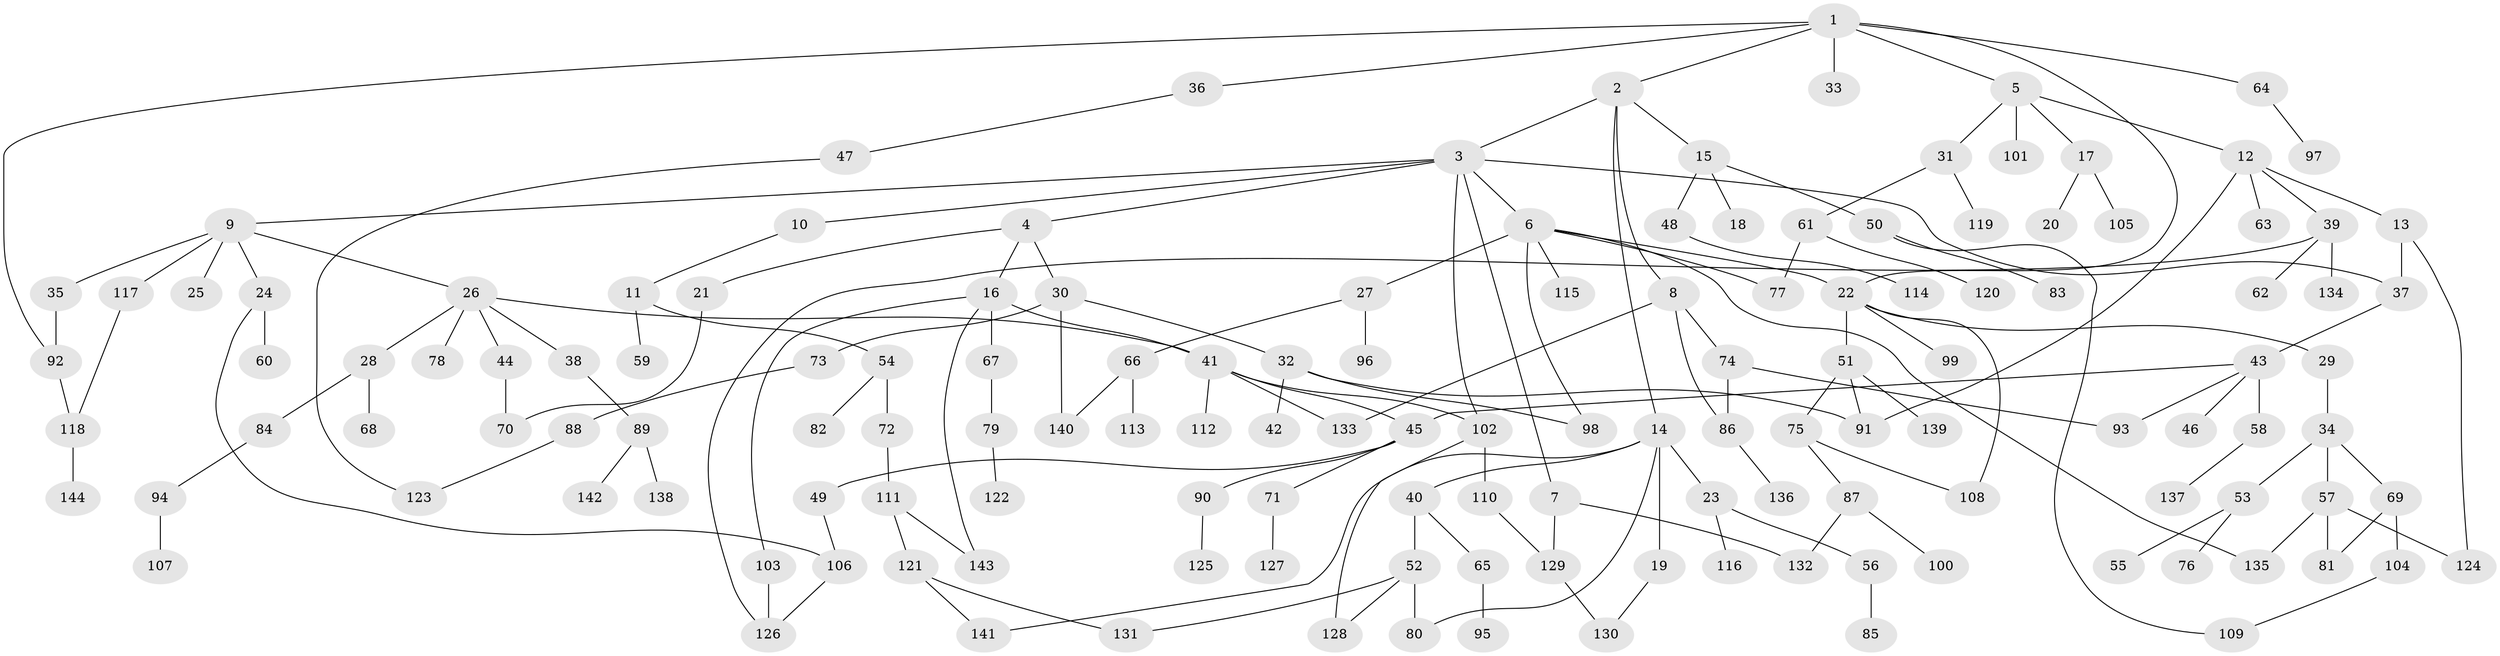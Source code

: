 // Generated by graph-tools (version 1.1) at 2025/42/03/09/25 04:42:01]
// undirected, 144 vertices, 176 edges
graph export_dot {
graph [start="1"]
  node [color=gray90,style=filled];
  1;
  2;
  3;
  4;
  5;
  6;
  7;
  8;
  9;
  10;
  11;
  12;
  13;
  14;
  15;
  16;
  17;
  18;
  19;
  20;
  21;
  22;
  23;
  24;
  25;
  26;
  27;
  28;
  29;
  30;
  31;
  32;
  33;
  34;
  35;
  36;
  37;
  38;
  39;
  40;
  41;
  42;
  43;
  44;
  45;
  46;
  47;
  48;
  49;
  50;
  51;
  52;
  53;
  54;
  55;
  56;
  57;
  58;
  59;
  60;
  61;
  62;
  63;
  64;
  65;
  66;
  67;
  68;
  69;
  70;
  71;
  72;
  73;
  74;
  75;
  76;
  77;
  78;
  79;
  80;
  81;
  82;
  83;
  84;
  85;
  86;
  87;
  88;
  89;
  90;
  91;
  92;
  93;
  94;
  95;
  96;
  97;
  98;
  99;
  100;
  101;
  102;
  103;
  104;
  105;
  106;
  107;
  108;
  109;
  110;
  111;
  112;
  113;
  114;
  115;
  116;
  117;
  118;
  119;
  120;
  121;
  122;
  123;
  124;
  125;
  126;
  127;
  128;
  129;
  130;
  131;
  132;
  133;
  134;
  135;
  136;
  137;
  138;
  139;
  140;
  141;
  142;
  143;
  144;
  1 -- 2;
  1 -- 5;
  1 -- 22;
  1 -- 33;
  1 -- 36;
  1 -- 64;
  1 -- 92;
  2 -- 3;
  2 -- 8;
  2 -- 14;
  2 -- 15;
  3 -- 4;
  3 -- 6;
  3 -- 7;
  3 -- 9;
  3 -- 10;
  3 -- 102;
  3 -- 37;
  4 -- 16;
  4 -- 21;
  4 -- 30;
  5 -- 12;
  5 -- 17;
  5 -- 31;
  5 -- 101;
  6 -- 27;
  6 -- 115;
  6 -- 135;
  6 -- 98;
  6 -- 22;
  6 -- 77;
  7 -- 129;
  7 -- 132;
  8 -- 74;
  8 -- 133;
  8 -- 86;
  9 -- 24;
  9 -- 25;
  9 -- 26;
  9 -- 35;
  9 -- 117;
  10 -- 11;
  11 -- 54;
  11 -- 59;
  12 -- 13;
  12 -- 39;
  12 -- 63;
  12 -- 91;
  13 -- 37;
  13 -- 124;
  14 -- 19;
  14 -- 23;
  14 -- 40;
  14 -- 141;
  14 -- 80;
  15 -- 18;
  15 -- 48;
  15 -- 50;
  16 -- 67;
  16 -- 103;
  16 -- 143;
  16 -- 41;
  17 -- 20;
  17 -- 105;
  19 -- 130;
  21 -- 70;
  22 -- 29;
  22 -- 51;
  22 -- 99;
  22 -- 108;
  23 -- 56;
  23 -- 116;
  24 -- 60;
  24 -- 106;
  26 -- 28;
  26 -- 38;
  26 -- 41;
  26 -- 44;
  26 -- 78;
  27 -- 66;
  27 -- 96;
  28 -- 68;
  28 -- 84;
  29 -- 34;
  30 -- 32;
  30 -- 73;
  30 -- 140;
  31 -- 61;
  31 -- 119;
  32 -- 42;
  32 -- 98;
  32 -- 91;
  34 -- 53;
  34 -- 57;
  34 -- 69;
  35 -- 92;
  36 -- 47;
  37 -- 43;
  38 -- 89;
  39 -- 62;
  39 -- 126;
  39 -- 134;
  40 -- 52;
  40 -- 65;
  41 -- 102;
  41 -- 112;
  41 -- 45;
  41 -- 133;
  43 -- 45;
  43 -- 46;
  43 -- 58;
  43 -- 93;
  44 -- 70;
  45 -- 49;
  45 -- 71;
  45 -- 90;
  47 -- 123;
  48 -- 114;
  49 -- 106;
  50 -- 83;
  50 -- 109;
  51 -- 75;
  51 -- 139;
  51 -- 91;
  52 -- 80;
  52 -- 131;
  52 -- 128;
  53 -- 55;
  53 -- 76;
  54 -- 72;
  54 -- 82;
  56 -- 85;
  57 -- 81;
  57 -- 135;
  57 -- 124;
  58 -- 137;
  61 -- 77;
  61 -- 120;
  64 -- 97;
  65 -- 95;
  66 -- 113;
  66 -- 140;
  67 -- 79;
  69 -- 104;
  69 -- 81;
  71 -- 127;
  72 -- 111;
  73 -- 88;
  74 -- 86;
  74 -- 93;
  75 -- 87;
  75 -- 108;
  79 -- 122;
  84 -- 94;
  86 -- 136;
  87 -- 100;
  87 -- 132;
  88 -- 123;
  89 -- 138;
  89 -- 142;
  90 -- 125;
  92 -- 118;
  94 -- 107;
  102 -- 110;
  102 -- 128;
  103 -- 126;
  104 -- 109;
  106 -- 126;
  110 -- 129;
  111 -- 121;
  111 -- 143;
  117 -- 118;
  118 -- 144;
  121 -- 141;
  121 -- 131;
  129 -- 130;
}
